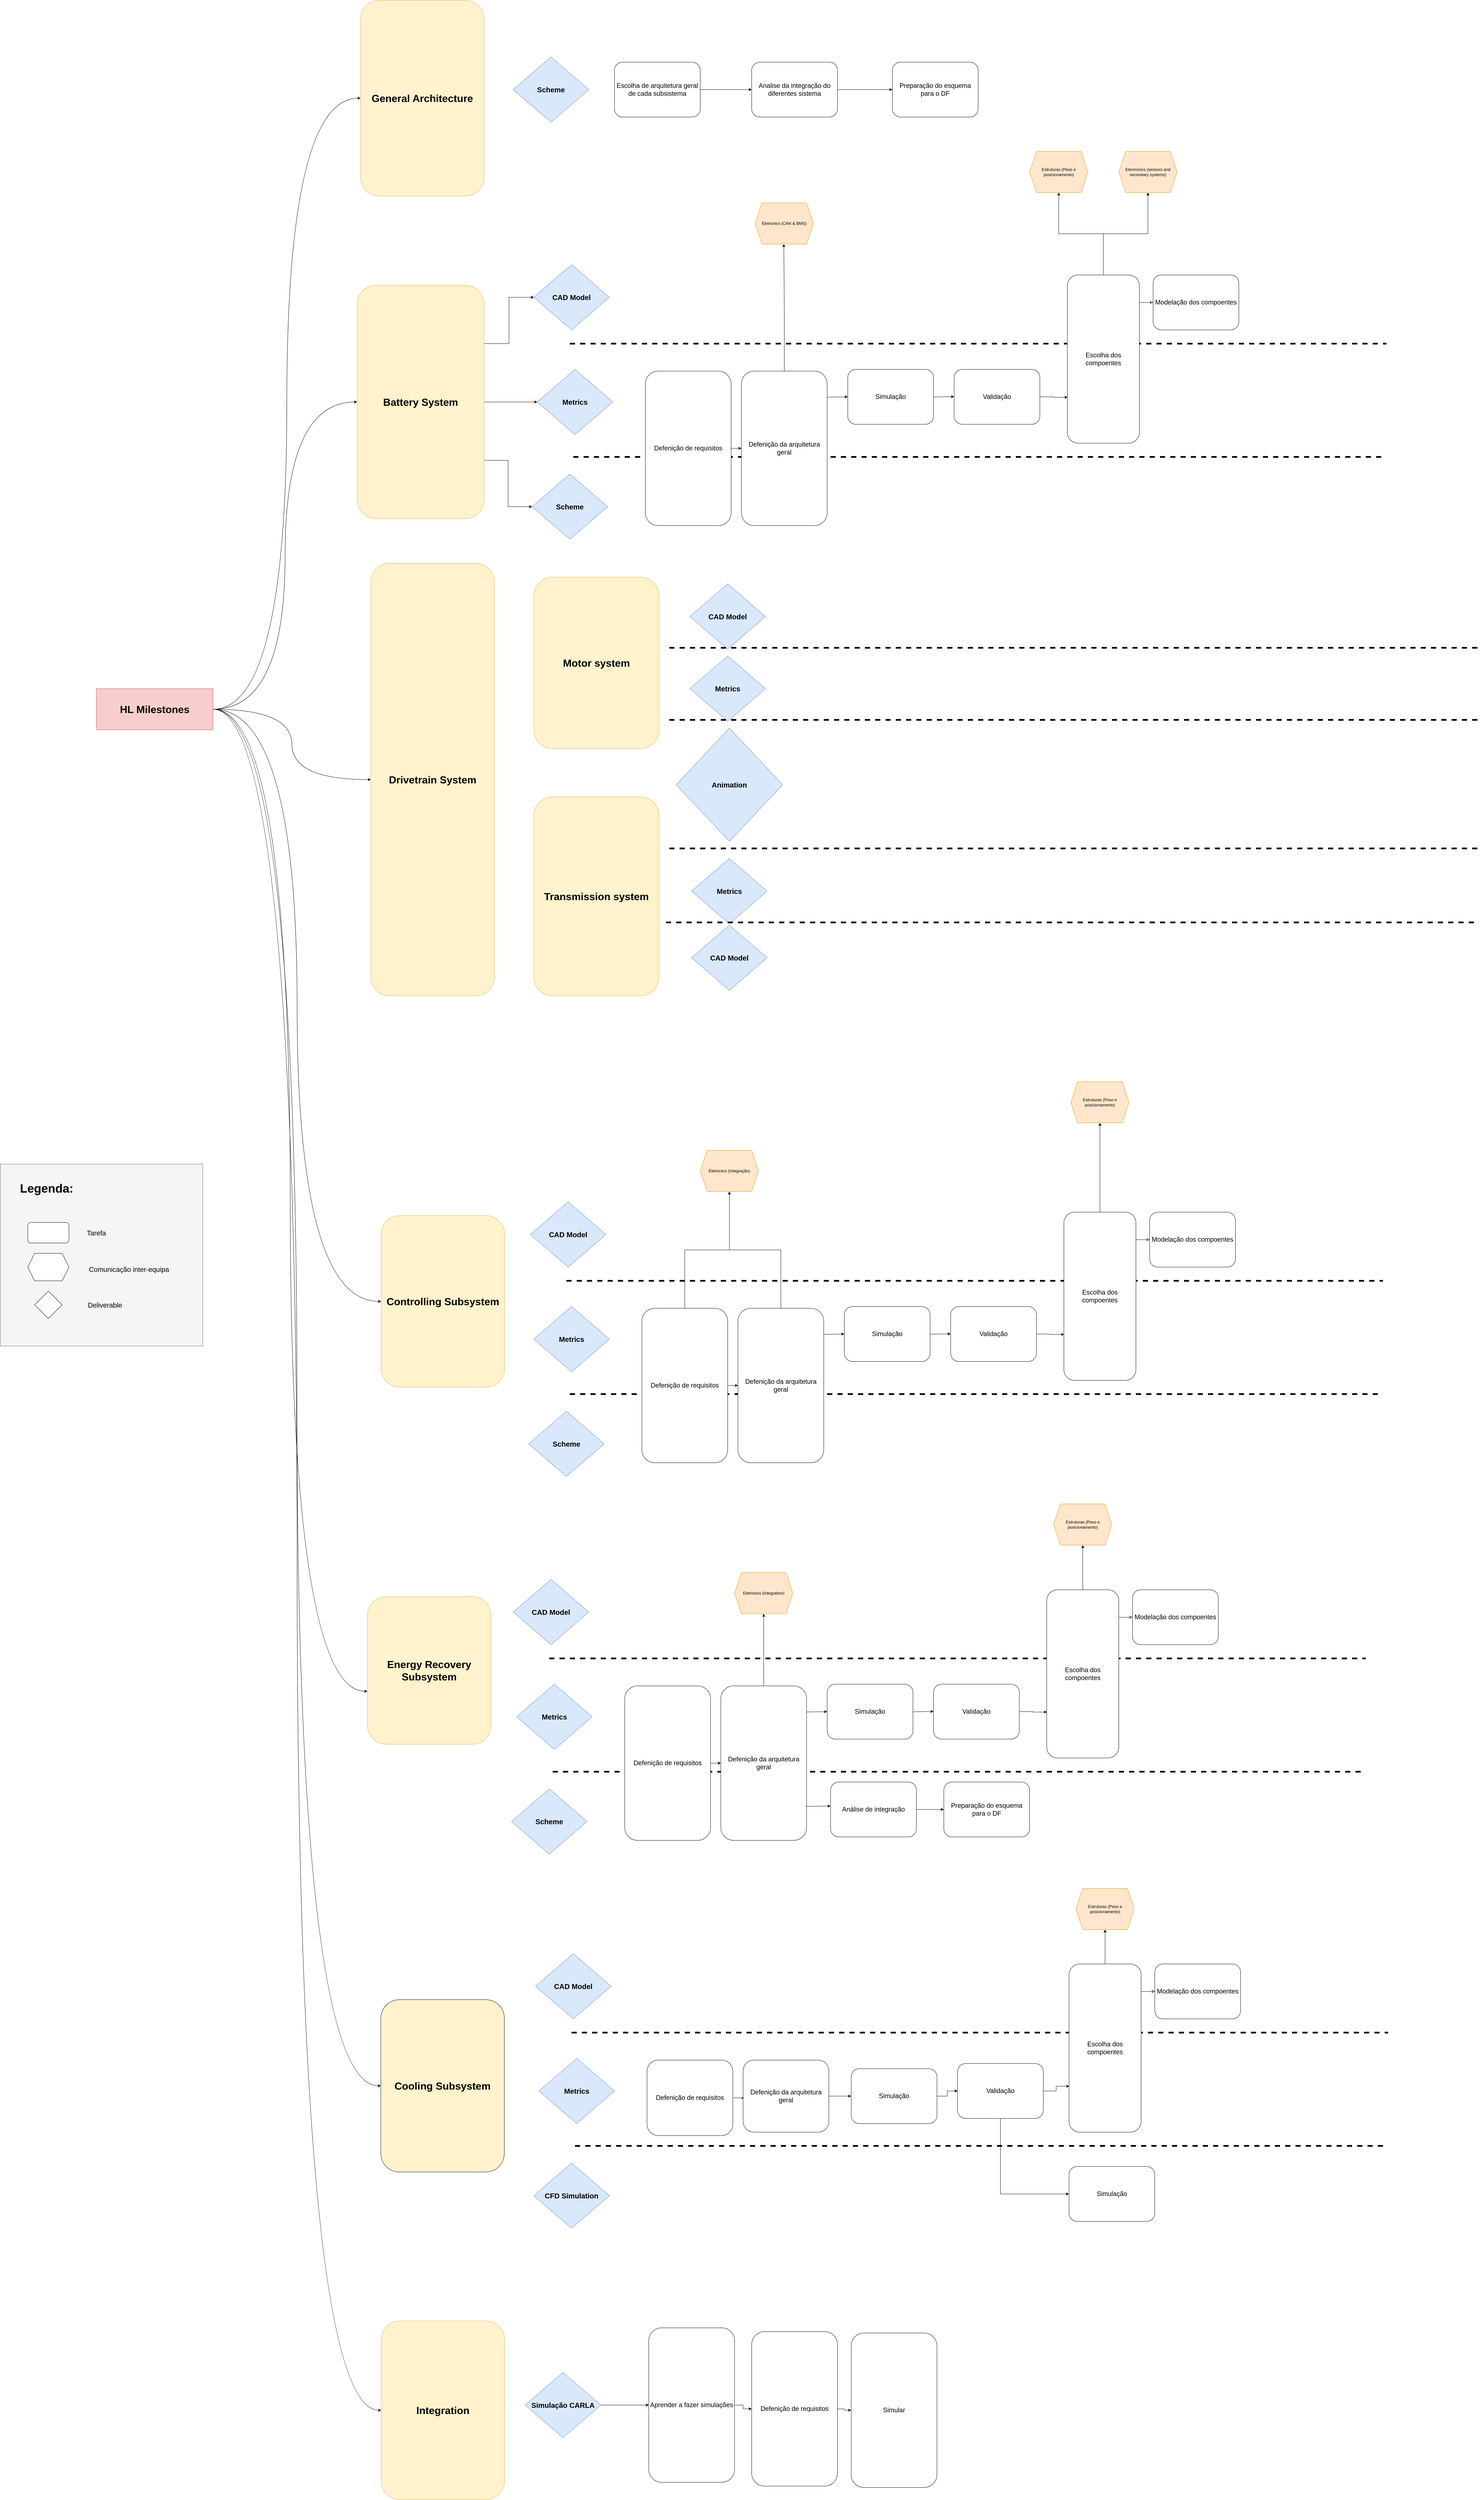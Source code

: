 <mxfile version="28.0.3" pages="2">
  <diagram name="Design_Freeze_Planning" id="UQAMS3ypnw-lzLXExP8G">
    <mxGraphModel dx="2843" dy="3371" grid="1" gridSize="10" guides="1" tooltips="1" connect="1" arrows="1" fold="1" page="1" pageScale="1" pageWidth="1169" pageHeight="827" math="0" shadow="0">
      <root>
        <mxCell id="0" />
        <mxCell id="1" parent="0" />
        <mxCell id="mCMqL1_qYuJohWprYD97-140" value="" style="rounded=0;whiteSpace=wrap;html=1;fillColor=#f5f5f5;fontColor=#333333;strokeColor=#666666;" parent="1" vertex="1">
          <mxGeometry x="60" y="2160" width="590" height="530" as="geometry" />
        </mxCell>
        <mxCell id="mCMqL1_qYuJohWprYD97-116" value="" style="endArrow=none;dashed=1;html=1;rounded=0;strokeWidth=5;" parent="1" edge="1">
          <mxGeometry width="50" height="50" relative="1" as="geometry">
            <mxPoint x="1730" y="100" as="sourcePoint" />
            <mxPoint x="4100" y="100" as="targetPoint" />
          </mxGeometry>
        </mxCell>
        <mxCell id="mCMqL1_qYuJohWprYD97-115" value="" style="endArrow=none;dashed=1;html=1;rounded=0;strokeWidth=5;" parent="1" edge="1">
          <mxGeometry width="50" height="50" relative="1" as="geometry">
            <mxPoint x="1720" y="-230" as="sourcePoint" />
            <mxPoint x="4100" y="-230" as="targetPoint" />
          </mxGeometry>
        </mxCell>
        <mxCell id="mCMqL1_qYuJohWprYD97-74" style="edgeStyle=orthogonalEdgeStyle;rounded=0;orthogonalLoop=1;jettySize=auto;html=1;exitX=1;exitY=0.5;exitDx=0;exitDy=0;curved=1;entryX=0;entryY=0.5;entryDx=0;entryDy=0;" parent="1" source="mCMqL1_qYuJohWprYD97-1" target="mCMqL1_qYuJohWprYD97-75" edge="1">
          <mxGeometry relative="1" as="geometry">
            <mxPoint x="890" y="590" as="targetPoint" />
          </mxGeometry>
        </mxCell>
        <mxCell id="mCMqL1_qYuJohWprYD97-80" style="edgeStyle=orthogonalEdgeStyle;rounded=0;orthogonalLoop=1;jettySize=auto;html=1;exitX=1;exitY=0.5;exitDx=0;exitDy=0;curved=1;entryX=0;entryY=0.5;entryDx=0;entryDy=0;" parent="1" source="mCMqL1_qYuJohWprYD97-1" target="mCMqL1_qYuJohWprYD97-76" edge="1">
          <mxGeometry relative="1" as="geometry" />
        </mxCell>
        <mxCell id="mCMqL1_qYuJohWprYD97-82" style="edgeStyle=orthogonalEdgeStyle;rounded=0;orthogonalLoop=1;jettySize=auto;html=1;exitX=1;exitY=0.5;exitDx=0;exitDy=0;entryX=0;entryY=0.5;entryDx=0;entryDy=0;curved=1;" parent="1" source="mCMqL1_qYuJohWprYD97-1" target="mCMqL1_qYuJohWprYD97-77" edge="1">
          <mxGeometry relative="1" as="geometry" />
        </mxCell>
        <mxCell id="mCMqL1_qYuJohWprYD97-83" style="edgeStyle=orthogonalEdgeStyle;rounded=0;orthogonalLoop=1;jettySize=auto;html=1;exitX=1;exitY=0.5;exitDx=0;exitDy=0;entryX=0;entryY=0.5;entryDx=0;entryDy=0;curved=1;" parent="1" source="mCMqL1_qYuJohWprYD97-1" target="mCMqL1_qYuJohWprYD97-78" edge="1">
          <mxGeometry relative="1" as="geometry" />
        </mxCell>
        <mxCell id="mCMqL1_qYuJohWprYD97-86" style="edgeStyle=orthogonalEdgeStyle;rounded=0;orthogonalLoop=1;jettySize=auto;html=1;exitX=1;exitY=0.5;exitDx=0;exitDy=0;entryX=0;entryY=0.5;entryDx=0;entryDy=0;curved=1;" parent="1" source="mCMqL1_qYuJohWprYD97-1" target="mCMqL1_qYuJohWprYD97-85" edge="1">
          <mxGeometry relative="1" as="geometry" />
        </mxCell>
        <mxCell id="mCMqL1_qYuJohWprYD97-88" style="edgeStyle=orthogonalEdgeStyle;rounded=0;orthogonalLoop=1;jettySize=auto;html=1;exitX=1;exitY=0.5;exitDx=0;exitDy=0;entryX=0;entryY=0.5;entryDx=0;entryDy=0;curved=1;" parent="1" source="mCMqL1_qYuJohWprYD97-1" target="mCMqL1_qYuJohWprYD97-87" edge="1">
          <mxGeometry relative="1" as="geometry" />
        </mxCell>
        <mxCell id="mCMqL1_qYuJohWprYD97-1" value="&lt;b&gt;&lt;font style=&quot;font-size: 30px;&quot;&gt;HL Milestones&lt;/font&gt;&lt;/b&gt;" style="rounded=0;whiteSpace=wrap;html=1;fillColor=#f8cecc;strokeColor=#b85450;" parent="1" vertex="1">
          <mxGeometry x="340" y="775" width="340" height="120" as="geometry" />
        </mxCell>
        <mxCell id="mCMqL1_qYuJohWprYD97-75" value="&lt;b&gt;&lt;font style=&quot;font-size: 30px;&quot;&gt;General Architecture&lt;/font&gt;&lt;/b&gt;" style="rounded=1;whiteSpace=wrap;html=1;fillColor=#fff2cc;strokeColor=#d6b656;" parent="1" vertex="1">
          <mxGeometry x="1110" y="-1230" width="360" height="570" as="geometry" />
        </mxCell>
        <mxCell id="mCMqL1_qYuJohWprYD97-97" style="edgeStyle=orthogonalEdgeStyle;rounded=0;orthogonalLoop=1;jettySize=auto;html=1;exitX=1;exitY=0.25;exitDx=0;exitDy=0;entryX=0;entryY=0.5;entryDx=0;entryDy=0;" parent="1" source="mCMqL1_qYuJohWprYD97-76" target="mCMqL1_qYuJohWprYD97-96" edge="1">
          <mxGeometry relative="1" as="geometry" />
        </mxCell>
        <mxCell id="mCMqL1_qYuJohWprYD97-100" style="edgeStyle=orthogonalEdgeStyle;rounded=0;orthogonalLoop=1;jettySize=auto;html=1;exitX=1;exitY=0.5;exitDx=0;exitDy=0;entryX=0;entryY=0.5;entryDx=0;entryDy=0;" parent="1" source="mCMqL1_qYuJohWprYD97-76" target="mCMqL1_qYuJohWprYD97-98" edge="1">
          <mxGeometry relative="1" as="geometry" />
        </mxCell>
        <mxCell id="mCMqL1_qYuJohWprYD97-102" style="edgeStyle=orthogonalEdgeStyle;rounded=0;orthogonalLoop=1;jettySize=auto;html=1;exitX=1;exitY=0.75;exitDx=0;exitDy=0;entryX=0;entryY=0.5;entryDx=0;entryDy=0;" parent="1" source="mCMqL1_qYuJohWprYD97-76" target="mCMqL1_qYuJohWprYD97-99" edge="1">
          <mxGeometry relative="1" as="geometry" />
        </mxCell>
        <mxCell id="mCMqL1_qYuJohWprYD97-76" value="&lt;b&gt;&lt;font style=&quot;font-size: 30px;&quot;&gt;Battery System&lt;/font&gt;&lt;/b&gt;" style="rounded=1;whiteSpace=wrap;html=1;fillColor=#fff2cc;strokeColor=#d6b656;" parent="1" vertex="1">
          <mxGeometry x="1100" y="-400" width="370" height="680" as="geometry" />
        </mxCell>
        <mxCell id="mCMqL1_qYuJohWprYD97-77" value="&lt;b&gt;&lt;font style=&quot;font-size: 30px;&quot;&gt;Drivetrain System&lt;/font&gt;&lt;/b&gt;" style="rounded=1;whiteSpace=wrap;html=1;fillColor=#fff2cc;strokeColor=#d6b656;" parent="1" vertex="1">
          <mxGeometry x="1140" y="410" width="360" height="1260" as="geometry" />
        </mxCell>
        <mxCell id="mCMqL1_qYuJohWprYD97-78" value="&lt;b&gt;&lt;font style=&quot;font-size: 30px;&quot;&gt;Controlling Subsystem&lt;/font&gt;&lt;/b&gt;" style="rounded=1;whiteSpace=wrap;html=1;fillColor=#fff2cc;strokeColor=#d6b656;" parent="1" vertex="1">
          <mxGeometry x="1170" y="2310" width="360" height="500" as="geometry" />
        </mxCell>
        <mxCell id="mCMqL1_qYuJohWprYD97-79" value="&lt;b&gt;&lt;font style=&quot;font-size: 30px;&quot;&gt;Energy Recovery Subsystem&lt;/font&gt;&lt;/b&gt;" style="rounded=1;whiteSpace=wrap;html=1;fillColor=#fff2cc;strokeColor=#d6b656;" parent="1" vertex="1">
          <mxGeometry x="1130" y="3420" width="360" height="430" as="geometry" />
        </mxCell>
        <mxCell id="mCMqL1_qYuJohWprYD97-84" style="edgeStyle=orthogonalEdgeStyle;rounded=0;orthogonalLoop=1;jettySize=auto;html=1;exitX=1;exitY=0.5;exitDx=0;exitDy=0;entryX=-0.001;entryY=0.641;entryDx=0;entryDy=0;entryPerimeter=0;curved=1;" parent="1" source="mCMqL1_qYuJohWprYD97-1" target="mCMqL1_qYuJohWprYD97-79" edge="1">
          <mxGeometry relative="1" as="geometry" />
        </mxCell>
        <mxCell id="mCMqL1_qYuJohWprYD97-85" value="&lt;b&gt;&lt;font style=&quot;font-size: 30px;&quot;&gt;Cooling Subsystem&lt;/font&gt;&lt;/b&gt;" style="rounded=1;whiteSpace=wrap;html=1;fillColor=#fff2cc;strokeColor=default;" parent="1" vertex="1">
          <mxGeometry x="1169" y="4594" width="360" height="502" as="geometry" />
        </mxCell>
        <mxCell id="mCMqL1_qYuJohWprYD97-87" value="&lt;b&gt;&lt;font style=&quot;font-size: 30px;&quot;&gt;Integration&lt;/font&gt;&lt;/b&gt;" style="rounded=1;whiteSpace=wrap;html=1;fillColor=#fff2cc;strokeColor=#d6b656;" parent="1" vertex="1">
          <mxGeometry x="1170" y="5530" width="360" height="520" as="geometry" />
        </mxCell>
        <mxCell id="mCMqL1_qYuJohWprYD97-103" style="edgeStyle=orthogonalEdgeStyle;rounded=0;orthogonalLoop=1;jettySize=auto;html=1;exitX=1;exitY=0.5;exitDx=0;exitDy=0;entryX=0;entryY=0.5;entryDx=0;entryDy=0;" parent="1" source="mCMqL1_qYuJohWprYD97-93" target="mCMqL1_qYuJohWprYD97-94" edge="1">
          <mxGeometry relative="1" as="geometry" />
        </mxCell>
        <mxCell id="mCMqL1_qYuJohWprYD97-93" value="&lt;font style=&quot;font-size: 19px;&quot;&gt;Escolha de arquitetura geral de cada subsistema&lt;/font&gt;" style="rounded=1;whiteSpace=wrap;html=1;" parent="1" vertex="1">
          <mxGeometry x="1850" y="-1050" width="250" height="160" as="geometry" />
        </mxCell>
        <mxCell id="mCMqL1_qYuJohWprYD97-104" style="edgeStyle=orthogonalEdgeStyle;rounded=0;orthogonalLoop=1;jettySize=auto;html=1;exitX=1;exitY=0.5;exitDx=0;exitDy=0;entryX=0;entryY=0.5;entryDx=0;entryDy=0;" parent="1" source="mCMqL1_qYuJohWprYD97-94" target="mCMqL1_qYuJohWprYD97-95" edge="1">
          <mxGeometry relative="1" as="geometry" />
        </mxCell>
        <mxCell id="mCMqL1_qYuJohWprYD97-94" value="&lt;span style=&quot;font-size: 19px;&quot;&gt;Analise da integração do diferentes sistema&lt;/span&gt;" style="rounded=1;whiteSpace=wrap;html=1;" parent="1" vertex="1">
          <mxGeometry x="2250" y="-1050" width="250" height="160" as="geometry" />
        </mxCell>
        <mxCell id="mCMqL1_qYuJohWprYD97-95" value="&lt;span style=&quot;font-size: 19px;&quot;&gt;Preparação do esquema para o DF&lt;/span&gt;" style="rounded=1;whiteSpace=wrap;html=1;" parent="1" vertex="1">
          <mxGeometry x="2660" y="-1050" width="250" height="160" as="geometry" />
        </mxCell>
        <mxCell id="mCMqL1_qYuJohWprYD97-96" value="&lt;font style=&quot;font-size: 21px;&quot;&gt;&lt;b&gt;CAD Model&lt;/b&gt;&lt;/font&gt;" style="rhombus;whiteSpace=wrap;html=1;fillColor=#dae8fc;strokeColor=#6c8ebf;" parent="1" vertex="1">
          <mxGeometry x="1615" y="-460" width="220" height="190" as="geometry" />
        </mxCell>
        <mxCell id="mCMqL1_qYuJohWprYD97-98" value="&lt;font style=&quot;font-size: 21px;&quot;&gt;&lt;b&gt;Metrics&lt;/b&gt;&lt;/font&gt;" style="rhombus;whiteSpace=wrap;html=1;fillColor=#dae8fc;strokeColor=#6c8ebf;" parent="1" vertex="1">
          <mxGeometry x="1625" y="-155" width="220" height="190" as="geometry" />
        </mxCell>
        <mxCell id="mCMqL1_qYuJohWprYD97-99" value="&lt;font style=&quot;font-size: 21px;&quot;&gt;&lt;b&gt;Scheme&lt;/b&gt;&lt;/font&gt;" style="rhombus;whiteSpace=wrap;html=1;fillColor=#dae8fc;strokeColor=#6c8ebf;" parent="1" vertex="1">
          <mxGeometry x="1610" y="150" width="220" height="190" as="geometry" />
        </mxCell>
        <mxCell id="mCMqL1_qYuJohWprYD97-129" style="edgeStyle=orthogonalEdgeStyle;rounded=0;orthogonalLoop=1;jettySize=auto;html=1;exitX=0.5;exitY=0;exitDx=0;exitDy=0;entryX=0.5;entryY=1;entryDx=0;entryDy=0;" parent="1" source="mCMqL1_qYuJohWprYD97-105" target="mCMqL1_qYuJohWprYD97-130" edge="1">
          <mxGeometry relative="1" as="geometry">
            <mxPoint x="3275.556" y="-660.0" as="targetPoint" />
          </mxGeometry>
        </mxCell>
        <mxCell id="mCMqL1_qYuJohWprYD97-132" style="edgeStyle=orthogonalEdgeStyle;rounded=0;orthogonalLoop=1;jettySize=auto;html=1;exitX=0.5;exitY=0;exitDx=0;exitDy=0;entryX=0.5;entryY=1;entryDx=0;entryDy=0;" parent="1" source="mCMqL1_qYuJohWprYD97-105" target="mCMqL1_qYuJohWprYD97-131" edge="1">
          <mxGeometry relative="1" as="geometry" />
        </mxCell>
        <mxCell id="mCMqL1_qYuJohWprYD97-105" value="&lt;span style=&quot;font-size: 19px;&quot;&gt;Escolha dos compoentes&lt;/span&gt;" style="rounded=1;whiteSpace=wrap;html=1;" parent="1" vertex="1">
          <mxGeometry x="3170" y="-430" width="210" height="490" as="geometry" />
        </mxCell>
        <mxCell id="mCMqL1_qYuJohWprYD97-106" value="&lt;span style=&quot;font-size: 19px;&quot;&gt;Modelação dos compoentes&lt;/span&gt;" style="rounded=1;whiteSpace=wrap;html=1;" parent="1" vertex="1">
          <mxGeometry x="3420" y="-430" width="250" height="160" as="geometry" />
        </mxCell>
        <mxCell id="mCMqL1_qYuJohWprYD97-119" style="edgeStyle=orthogonalEdgeStyle;rounded=0;orthogonalLoop=1;jettySize=auto;html=1;exitX=1;exitY=0.5;exitDx=0;exitDy=0;entryX=0;entryY=0.5;entryDx=0;entryDy=0;" parent="1" source="mCMqL1_qYuJohWprYD97-108" target="mCMqL1_qYuJohWprYD97-110" edge="1">
          <mxGeometry relative="1" as="geometry" />
        </mxCell>
        <mxCell id="mCMqL1_qYuJohWprYD97-108" value="&lt;span style=&quot;font-size: 19px;&quot;&gt;Defenição de requisitos&lt;/span&gt;" style="rounded=1;whiteSpace=wrap;html=1;" parent="1" vertex="1">
          <mxGeometry x="1940" y="-150" width="250" height="450" as="geometry" />
        </mxCell>
        <mxCell id="mCMqL1_qYuJohWprYD97-109" value="&lt;span style=&quot;font-size: 19px;&quot;&gt;Simulação&lt;/span&gt;" style="rounded=1;whiteSpace=wrap;html=1;" parent="1" vertex="1">
          <mxGeometry x="2530" y="-155" width="250" height="160" as="geometry" />
        </mxCell>
        <mxCell id="AMbMgxyxhkGVyK1dn4qJ-1" style="edgeStyle=orthogonalEdgeStyle;rounded=0;orthogonalLoop=1;jettySize=auto;html=1;exitX=0.5;exitY=0;exitDx=0;exitDy=0;" edge="1" parent="1" source="mCMqL1_qYuJohWprYD97-110">
          <mxGeometry relative="1" as="geometry">
            <mxPoint x="2343.667" y="-520" as="targetPoint" />
          </mxGeometry>
        </mxCell>
        <mxCell id="mCMqL1_qYuJohWprYD97-110" value="&lt;span style=&quot;font-size: 19px;&quot;&gt;Defenição da arquitetura geral&lt;/span&gt;" style="rounded=1;whiteSpace=wrap;html=1;" parent="1" vertex="1">
          <mxGeometry x="2220" y="-150" width="250" height="450" as="geometry" />
        </mxCell>
        <mxCell id="mCMqL1_qYuJohWprYD97-111" style="edgeStyle=orthogonalEdgeStyle;rounded=0;orthogonalLoop=1;jettySize=auto;html=1;exitX=0;exitY=0.5;exitDx=0;exitDy=0;entryX=0.998;entryY=0.164;entryDx=0;entryDy=0;entryPerimeter=0;flowAnimation=0;shadow=0;jumpStyle=gap;startArrow=classic;startFill=0;endArrow=none;endFill=0;" parent="1" source="mCMqL1_qYuJohWprYD97-106" target="mCMqL1_qYuJohWprYD97-105" edge="1">
          <mxGeometry relative="1" as="geometry" />
        </mxCell>
        <mxCell id="mCMqL1_qYuJohWprYD97-128" value="" style="edgeStyle=orthogonalEdgeStyle;rounded=0;orthogonalLoop=1;jettySize=auto;html=1;entryX=0.004;entryY=0.727;entryDx=0;entryDy=0;entryPerimeter=0;" parent="1" source="mCMqL1_qYuJohWprYD97-114" target="mCMqL1_qYuJohWprYD97-105" edge="1">
          <mxGeometry relative="1" as="geometry" />
        </mxCell>
        <mxCell id="mCMqL1_qYuJohWprYD97-114" value="&lt;span style=&quot;font-size: 19px;&quot;&gt;Validação&lt;/span&gt;" style="rounded=1;whiteSpace=wrap;html=1;" parent="1" vertex="1">
          <mxGeometry x="2840" y="-155" width="250" height="160" as="geometry" />
        </mxCell>
        <mxCell id="mCMqL1_qYuJohWprYD97-121" value="" style="endArrow=classic;html=1;rounded=0;exitX=0.998;exitY=0.169;exitDx=0;exitDy=0;exitPerimeter=0;entryX=0;entryY=0.5;entryDx=0;entryDy=0;" parent="1" source="mCMqL1_qYuJohWprYD97-110" target="mCMqL1_qYuJohWprYD97-109" edge="1">
          <mxGeometry width="50" height="50" relative="1" as="geometry">
            <mxPoint x="2500" y="-40" as="sourcePoint" />
            <mxPoint x="2550" y="-90" as="targetPoint" />
          </mxGeometry>
        </mxCell>
        <mxCell id="mCMqL1_qYuJohWprYD97-124" value="" style="endArrow=classic;html=1;rounded=0;exitX=0.998;exitY=0.169;exitDx=0;exitDy=0;exitPerimeter=0;entryX=0;entryY=0.5;entryDx=0;entryDy=0;" parent="1" edge="1">
          <mxGeometry width="50" height="50" relative="1" as="geometry">
            <mxPoint x="2780" y="-74.5" as="sourcePoint" />
            <mxPoint x="2840" y="-75.5" as="targetPoint" />
          </mxGeometry>
        </mxCell>
        <mxCell id="mCMqL1_qYuJohWprYD97-130" value="Estruturas (Peso e posicionamento)" style="shape=hexagon;perimeter=hexagonPerimeter2;whiteSpace=wrap;html=1;fixedSize=1;fillColor=#ffe6cc;strokeColor=#d79b00;" parent="1" vertex="1">
          <mxGeometry x="3060" y="-790" width="170" height="120" as="geometry" />
        </mxCell>
        <mxCell id="mCMqL1_qYuJohWprYD97-131" value="Electronics (sensors and secondary systems)" style="shape=hexagon;perimeter=hexagonPerimeter2;whiteSpace=wrap;html=1;fixedSize=1;fillColor=#ffe6cc;strokeColor=#d79b00;" parent="1" vertex="1">
          <mxGeometry x="3320" y="-790" width="170" height="120" as="geometry" />
        </mxCell>
        <mxCell id="mCMqL1_qYuJohWprYD97-133" value="&lt;font style=&quot;font-size: 35px;&quot;&gt;&lt;b style=&quot;&quot;&gt;Legenda:&lt;/b&gt;&lt;/font&gt;" style="text;html=1;align=center;verticalAlign=middle;whiteSpace=wrap;rounded=0;" parent="1" vertex="1">
          <mxGeometry x="100" y="2170" width="190" height="120" as="geometry" />
        </mxCell>
        <mxCell id="mCMqL1_qYuJohWprYD97-134" value="" style="rhombus;whiteSpace=wrap;html=1;" parent="1" vertex="1">
          <mxGeometry x="160" y="2530" width="80" height="80" as="geometry" />
        </mxCell>
        <mxCell id="mCMqL1_qYuJohWprYD97-135" value="" style="shape=hexagon;perimeter=hexagonPerimeter2;whiteSpace=wrap;html=1;fixedSize=1;" parent="1" vertex="1">
          <mxGeometry x="140" y="2420" width="120" height="80" as="geometry" />
        </mxCell>
        <mxCell id="mCMqL1_qYuJohWprYD97-136" value="" style="rounded=1;whiteSpace=wrap;html=1;" parent="1" vertex="1">
          <mxGeometry x="140" y="2330" width="120" height="60" as="geometry" />
        </mxCell>
        <mxCell id="mCMqL1_qYuJohWprYD97-137" value="&lt;font style=&quot;font-size: 20px;&quot;&gt;Tarefa&lt;/font&gt;" style="text;html=1;align=center;verticalAlign=middle;whiteSpace=wrap;rounded=0;" parent="1" vertex="1">
          <mxGeometry x="310" y="2345" width="60" height="30" as="geometry" />
        </mxCell>
        <mxCell id="mCMqL1_qYuJohWprYD97-138" value="&lt;font style=&quot;font-size: 20px;&quot;&gt;Comunicação inter-equipa&lt;/font&gt;" style="text;html=1;align=center;verticalAlign=middle;whiteSpace=wrap;rounded=0;" parent="1" vertex="1">
          <mxGeometry x="300" y="2451" width="270" height="30" as="geometry" />
        </mxCell>
        <mxCell id="mCMqL1_qYuJohWprYD97-139" value="&lt;font style=&quot;font-size: 20px;&quot;&gt;Deliverable&lt;/font&gt;" style="text;html=1;align=center;verticalAlign=middle;whiteSpace=wrap;rounded=0;" parent="1" vertex="1">
          <mxGeometry x="230" y="2555" width="270" height="30" as="geometry" />
        </mxCell>
        <mxCell id="AMbMgxyxhkGVyK1dn4qJ-2" value="Eletronics (CAN &amp;amp; BMS)" style="shape=hexagon;perimeter=hexagonPerimeter2;whiteSpace=wrap;html=1;fixedSize=1;fillColor=#ffe6cc;strokeColor=#d79b00;" vertex="1" parent="1">
          <mxGeometry x="2260" y="-640" width="170" height="120" as="geometry" />
        </mxCell>
        <mxCell id="AMbMgxyxhkGVyK1dn4qJ-3" value="" style="endArrow=none;dashed=1;html=1;rounded=0;strokeWidth=5;" edge="1" parent="1">
          <mxGeometry width="50" height="50" relative="1" as="geometry">
            <mxPoint x="1720" y="2830" as="sourcePoint" />
            <mxPoint x="4090" y="2830" as="targetPoint" />
          </mxGeometry>
        </mxCell>
        <mxCell id="AMbMgxyxhkGVyK1dn4qJ-4" value="" style="endArrow=none;dashed=1;html=1;rounded=0;strokeWidth=5;" edge="1" parent="1">
          <mxGeometry width="50" height="50" relative="1" as="geometry">
            <mxPoint x="1710" y="2500" as="sourcePoint" />
            <mxPoint x="4090" y="2500" as="targetPoint" />
          </mxGeometry>
        </mxCell>
        <mxCell id="AMbMgxyxhkGVyK1dn4qJ-5" value="&lt;font style=&quot;font-size: 21px;&quot;&gt;&lt;b&gt;CAD Model&lt;/b&gt;&lt;/font&gt;" style="rhombus;whiteSpace=wrap;html=1;fillColor=#dae8fc;strokeColor=#6c8ebf;" vertex="1" parent="1">
          <mxGeometry x="1605" y="2270" width="220" height="190" as="geometry" />
        </mxCell>
        <mxCell id="AMbMgxyxhkGVyK1dn4qJ-6" value="&lt;font style=&quot;font-size: 21px;&quot;&gt;&lt;b&gt;Metrics&lt;/b&gt;&lt;/font&gt;" style="rhombus;whiteSpace=wrap;html=1;fillColor=#dae8fc;strokeColor=#6c8ebf;" vertex="1" parent="1">
          <mxGeometry x="1615" y="2575" width="220" height="190" as="geometry" />
        </mxCell>
        <mxCell id="AMbMgxyxhkGVyK1dn4qJ-7" value="&lt;font style=&quot;font-size: 21px;&quot;&gt;&lt;b&gt;Scheme&lt;/b&gt;&lt;/font&gt;" style="rhombus;whiteSpace=wrap;html=1;fillColor=#dae8fc;strokeColor=#6c8ebf;" vertex="1" parent="1">
          <mxGeometry x="1600" y="2880" width="220" height="190" as="geometry" />
        </mxCell>
        <mxCell id="AMbMgxyxhkGVyK1dn4qJ-8" style="edgeStyle=orthogonalEdgeStyle;rounded=0;orthogonalLoop=1;jettySize=auto;html=1;exitX=0.5;exitY=0;exitDx=0;exitDy=0;entryX=0.5;entryY=1;entryDx=0;entryDy=0;" edge="1" parent="1" source="AMbMgxyxhkGVyK1dn4qJ-10" target="AMbMgxyxhkGVyK1dn4qJ-28">
          <mxGeometry relative="1" as="geometry">
            <mxPoint x="3275.556" y="1660.0" as="targetPoint" />
          </mxGeometry>
        </mxCell>
        <mxCell id="AMbMgxyxhkGVyK1dn4qJ-10" value="&lt;span style=&quot;font-size: 19px;&quot;&gt;Escolha dos compoentes&lt;/span&gt;" style="rounded=1;whiteSpace=wrap;html=1;" vertex="1" parent="1">
          <mxGeometry x="3160" y="2300" width="210" height="490" as="geometry" />
        </mxCell>
        <mxCell id="AMbMgxyxhkGVyK1dn4qJ-11" value="&lt;span style=&quot;font-size: 19px;&quot;&gt;Modelação dos compoentes&lt;/span&gt;" style="rounded=1;whiteSpace=wrap;html=1;" vertex="1" parent="1">
          <mxGeometry x="3410" y="2300" width="250" height="160" as="geometry" />
        </mxCell>
        <mxCell id="AMbMgxyxhkGVyK1dn4qJ-13" style="edgeStyle=orthogonalEdgeStyle;rounded=0;orthogonalLoop=1;jettySize=auto;html=1;exitX=1;exitY=0.5;exitDx=0;exitDy=0;entryX=0;entryY=0.5;entryDx=0;entryDy=0;" edge="1" parent="1" source="AMbMgxyxhkGVyK1dn4qJ-14" target="AMbMgxyxhkGVyK1dn4qJ-17">
          <mxGeometry relative="1" as="geometry" />
        </mxCell>
        <mxCell id="AMbMgxyxhkGVyK1dn4qJ-97" style="edgeStyle=orthogonalEdgeStyle;rounded=0;orthogonalLoop=1;jettySize=auto;html=1;exitX=0.5;exitY=0;exitDx=0;exitDy=0;entryX=0.5;entryY=1;entryDx=0;entryDy=0;" edge="1" parent="1" source="AMbMgxyxhkGVyK1dn4qJ-14" target="AMbMgxyxhkGVyK1dn4qJ-30">
          <mxGeometry relative="1" as="geometry" />
        </mxCell>
        <mxCell id="AMbMgxyxhkGVyK1dn4qJ-14" value="&lt;span style=&quot;font-size: 19px;&quot;&gt;Defenição de requisitos&lt;/span&gt;" style="rounded=1;whiteSpace=wrap;html=1;" vertex="1" parent="1">
          <mxGeometry x="1930" y="2580" width="250" height="450" as="geometry" />
        </mxCell>
        <mxCell id="AMbMgxyxhkGVyK1dn4qJ-15" value="&lt;span style=&quot;font-size: 19px;&quot;&gt;Simulação&lt;/span&gt;" style="rounded=1;whiteSpace=wrap;html=1;" vertex="1" parent="1">
          <mxGeometry x="2520" y="2575" width="250" height="160" as="geometry" />
        </mxCell>
        <mxCell id="AMbMgxyxhkGVyK1dn4qJ-16" style="edgeStyle=orthogonalEdgeStyle;rounded=0;orthogonalLoop=1;jettySize=auto;html=1;exitX=0.5;exitY=0;exitDx=0;exitDy=0;entryX=0.5;entryY=1;entryDx=0;entryDy=0;" edge="1" parent="1" source="AMbMgxyxhkGVyK1dn4qJ-17" target="AMbMgxyxhkGVyK1dn4qJ-30">
          <mxGeometry relative="1" as="geometry">
            <mxPoint x="2333.667" y="2210" as="targetPoint" />
          </mxGeometry>
        </mxCell>
        <mxCell id="AMbMgxyxhkGVyK1dn4qJ-17" value="&lt;span style=&quot;font-size: 19px;&quot;&gt;Defenição da arquitetura geral&lt;/span&gt;" style="rounded=1;whiteSpace=wrap;html=1;" vertex="1" parent="1">
          <mxGeometry x="2210" y="2580" width="250" height="450" as="geometry" />
        </mxCell>
        <mxCell id="AMbMgxyxhkGVyK1dn4qJ-18" style="edgeStyle=orthogonalEdgeStyle;rounded=0;orthogonalLoop=1;jettySize=auto;html=1;exitX=0;exitY=0.5;exitDx=0;exitDy=0;entryX=0.998;entryY=0.164;entryDx=0;entryDy=0;entryPerimeter=0;flowAnimation=0;shadow=0;jumpStyle=gap;startArrow=classic;startFill=0;endArrow=none;endFill=0;" edge="1" parent="1" source="AMbMgxyxhkGVyK1dn4qJ-11" target="AMbMgxyxhkGVyK1dn4qJ-10">
          <mxGeometry relative="1" as="geometry" />
        </mxCell>
        <mxCell id="AMbMgxyxhkGVyK1dn4qJ-20" value="" style="edgeStyle=orthogonalEdgeStyle;rounded=0;orthogonalLoop=1;jettySize=auto;html=1;entryX=0.004;entryY=0.727;entryDx=0;entryDy=0;entryPerimeter=0;" edge="1" parent="1" source="AMbMgxyxhkGVyK1dn4qJ-21" target="AMbMgxyxhkGVyK1dn4qJ-10">
          <mxGeometry relative="1" as="geometry" />
        </mxCell>
        <mxCell id="AMbMgxyxhkGVyK1dn4qJ-21" value="&lt;span style=&quot;font-size: 19px;&quot;&gt;Validação&lt;/span&gt;" style="rounded=1;whiteSpace=wrap;html=1;" vertex="1" parent="1">
          <mxGeometry x="2830" y="2575" width="250" height="160" as="geometry" />
        </mxCell>
        <mxCell id="AMbMgxyxhkGVyK1dn4qJ-25" value="" style="endArrow=classic;html=1;rounded=0;exitX=0.998;exitY=0.169;exitDx=0;exitDy=0;exitPerimeter=0;entryX=0;entryY=0.5;entryDx=0;entryDy=0;" edge="1" parent="1" source="AMbMgxyxhkGVyK1dn4qJ-17" target="AMbMgxyxhkGVyK1dn4qJ-15">
          <mxGeometry width="50" height="50" relative="1" as="geometry">
            <mxPoint x="2490" y="2690" as="sourcePoint" />
            <mxPoint x="2540" y="2640" as="targetPoint" />
          </mxGeometry>
        </mxCell>
        <mxCell id="AMbMgxyxhkGVyK1dn4qJ-26" value="" style="endArrow=classic;html=1;rounded=0;exitX=0.998;exitY=0.169;exitDx=0;exitDy=0;exitPerimeter=0;entryX=0;entryY=0.5;entryDx=0;entryDy=0;" edge="1" parent="1">
          <mxGeometry width="50" height="50" relative="1" as="geometry">
            <mxPoint x="2770" y="2655.5" as="sourcePoint" />
            <mxPoint x="2830" y="2654.5" as="targetPoint" />
          </mxGeometry>
        </mxCell>
        <mxCell id="AMbMgxyxhkGVyK1dn4qJ-28" value="Estruturas (Peso e posicionamento)" style="shape=hexagon;perimeter=hexagonPerimeter2;whiteSpace=wrap;html=1;fixedSize=1;fillColor=#ffe6cc;strokeColor=#d79b00;" vertex="1" parent="1">
          <mxGeometry x="3180" y="1920" width="170" height="120" as="geometry" />
        </mxCell>
        <mxCell id="AMbMgxyxhkGVyK1dn4qJ-30" value="Eletronics (Integração)" style="shape=hexagon;perimeter=hexagonPerimeter2;whiteSpace=wrap;html=1;fixedSize=1;fillColor=#ffe6cc;strokeColor=#d79b00;" vertex="1" parent="1">
          <mxGeometry x="2100" y="2120" width="170" height="120" as="geometry" />
        </mxCell>
        <mxCell id="AMbMgxyxhkGVyK1dn4qJ-31" value="" style="endArrow=none;dashed=1;html=1;rounded=0;strokeWidth=5;" edge="1" parent="1">
          <mxGeometry width="50" height="50" relative="1" as="geometry">
            <mxPoint x="1670" y="3930" as="sourcePoint" />
            <mxPoint x="4040" y="3930" as="targetPoint" />
          </mxGeometry>
        </mxCell>
        <mxCell id="AMbMgxyxhkGVyK1dn4qJ-32" value="" style="endArrow=none;dashed=1;html=1;rounded=0;strokeWidth=5;" edge="1" parent="1">
          <mxGeometry width="50" height="50" relative="1" as="geometry">
            <mxPoint x="1660" y="3600" as="sourcePoint" />
            <mxPoint x="4040" y="3600" as="targetPoint" />
          </mxGeometry>
        </mxCell>
        <mxCell id="AMbMgxyxhkGVyK1dn4qJ-33" value="&lt;font style=&quot;font-size: 21px;&quot;&gt;&lt;b&gt;CAD Model&lt;/b&gt;&lt;/font&gt;" style="rhombus;whiteSpace=wrap;html=1;fillColor=#dae8fc;strokeColor=#6c8ebf;" vertex="1" parent="1">
          <mxGeometry x="1555" y="3370" width="220" height="190" as="geometry" />
        </mxCell>
        <mxCell id="AMbMgxyxhkGVyK1dn4qJ-34" value="&lt;font style=&quot;font-size: 21px;&quot;&gt;&lt;b&gt;Metrics&lt;/b&gt;&lt;/font&gt;" style="rhombus;whiteSpace=wrap;html=1;fillColor=#dae8fc;strokeColor=#6c8ebf;" vertex="1" parent="1">
          <mxGeometry x="1565" y="3675" width="220" height="190" as="geometry" />
        </mxCell>
        <mxCell id="AMbMgxyxhkGVyK1dn4qJ-35" value="&lt;font style=&quot;font-size: 21px;&quot;&gt;&lt;b&gt;Scheme&lt;/b&gt;&lt;/font&gt;" style="rhombus;whiteSpace=wrap;html=1;fillColor=#dae8fc;strokeColor=#6c8ebf;" vertex="1" parent="1">
          <mxGeometry x="1550" y="3980" width="220" height="190" as="geometry" />
        </mxCell>
        <mxCell id="AMbMgxyxhkGVyK1dn4qJ-36" style="edgeStyle=orthogonalEdgeStyle;rounded=0;orthogonalLoop=1;jettySize=auto;html=1;exitX=0.5;exitY=0;exitDx=0;exitDy=0;entryX=0.5;entryY=1;entryDx=0;entryDy=0;" edge="1" parent="1" source="AMbMgxyxhkGVyK1dn4qJ-38" target="AMbMgxyxhkGVyK1dn4qJ-56">
          <mxGeometry relative="1" as="geometry">
            <mxPoint x="3215.556" y="3170.0" as="targetPoint" />
          </mxGeometry>
        </mxCell>
        <mxCell id="AMbMgxyxhkGVyK1dn4qJ-38" value="&lt;span style=&quot;font-size: 19px;&quot;&gt;Escolha dos compoentes&lt;/span&gt;" style="rounded=1;whiteSpace=wrap;html=1;" vertex="1" parent="1">
          <mxGeometry x="3110" y="3400" width="210" height="490" as="geometry" />
        </mxCell>
        <mxCell id="AMbMgxyxhkGVyK1dn4qJ-39" value="&lt;span style=&quot;font-size: 19px;&quot;&gt;Modelação dos compoentes&lt;/span&gt;" style="rounded=1;whiteSpace=wrap;html=1;" vertex="1" parent="1">
          <mxGeometry x="3360" y="3400" width="250" height="160" as="geometry" />
        </mxCell>
        <mxCell id="AMbMgxyxhkGVyK1dn4qJ-41" style="edgeStyle=orthogonalEdgeStyle;rounded=0;orthogonalLoop=1;jettySize=auto;html=1;exitX=1;exitY=0.5;exitDx=0;exitDy=0;entryX=0;entryY=0.5;entryDx=0;entryDy=0;" edge="1" parent="1" source="AMbMgxyxhkGVyK1dn4qJ-42" target="AMbMgxyxhkGVyK1dn4qJ-45">
          <mxGeometry relative="1" as="geometry" />
        </mxCell>
        <mxCell id="AMbMgxyxhkGVyK1dn4qJ-42" value="&lt;span style=&quot;font-size: 19px;&quot;&gt;Defenição de requisitos&lt;/span&gt;" style="rounded=1;whiteSpace=wrap;html=1;" vertex="1" parent="1">
          <mxGeometry x="1880" y="3680" width="250" height="450" as="geometry" />
        </mxCell>
        <mxCell id="AMbMgxyxhkGVyK1dn4qJ-43" value="&lt;span style=&quot;font-size: 19px;&quot;&gt;Simulação&lt;/span&gt;" style="rounded=1;whiteSpace=wrap;html=1;" vertex="1" parent="1">
          <mxGeometry x="2470" y="3675" width="250" height="160" as="geometry" />
        </mxCell>
        <mxCell id="AMbMgxyxhkGVyK1dn4qJ-44" style="edgeStyle=orthogonalEdgeStyle;rounded=0;orthogonalLoop=1;jettySize=auto;html=1;exitX=0.5;exitY=0;exitDx=0;exitDy=0;entryX=0.5;entryY=1;entryDx=0;entryDy=0;" edge="1" parent="1" source="AMbMgxyxhkGVyK1dn4qJ-45" target="AMbMgxyxhkGVyK1dn4qJ-58">
          <mxGeometry relative="1" as="geometry">
            <mxPoint x="2283.667" y="3310" as="targetPoint" />
          </mxGeometry>
        </mxCell>
        <mxCell id="AMbMgxyxhkGVyK1dn4qJ-45" value="&lt;span style=&quot;font-size: 19px;&quot;&gt;Defenição da arquitetura geral&lt;/span&gt;" style="rounded=1;whiteSpace=wrap;html=1;" vertex="1" parent="1">
          <mxGeometry x="2160" y="3680" width="250" height="450" as="geometry" />
        </mxCell>
        <mxCell id="AMbMgxyxhkGVyK1dn4qJ-46" style="edgeStyle=orthogonalEdgeStyle;rounded=0;orthogonalLoop=1;jettySize=auto;html=1;exitX=0;exitY=0.5;exitDx=0;exitDy=0;entryX=0.998;entryY=0.164;entryDx=0;entryDy=0;entryPerimeter=0;flowAnimation=0;shadow=0;jumpStyle=gap;startArrow=classic;startFill=0;endArrow=none;endFill=0;" edge="1" parent="1" source="AMbMgxyxhkGVyK1dn4qJ-39" target="AMbMgxyxhkGVyK1dn4qJ-38">
          <mxGeometry relative="1" as="geometry" />
        </mxCell>
        <mxCell id="AMbMgxyxhkGVyK1dn4qJ-48" value="" style="edgeStyle=orthogonalEdgeStyle;rounded=0;orthogonalLoop=1;jettySize=auto;html=1;entryX=0.004;entryY=0.727;entryDx=0;entryDy=0;entryPerimeter=0;" edge="1" parent="1" source="AMbMgxyxhkGVyK1dn4qJ-49" target="AMbMgxyxhkGVyK1dn4qJ-38">
          <mxGeometry relative="1" as="geometry" />
        </mxCell>
        <mxCell id="AMbMgxyxhkGVyK1dn4qJ-49" value="&lt;span style=&quot;font-size: 19px;&quot;&gt;Validação&lt;/span&gt;" style="rounded=1;whiteSpace=wrap;html=1;" vertex="1" parent="1">
          <mxGeometry x="2780" y="3675" width="250" height="160" as="geometry" />
        </mxCell>
        <mxCell id="AMbMgxyxhkGVyK1dn4qJ-50" value="" style="edgeStyle=orthogonalEdgeStyle;rounded=0;orthogonalLoop=1;jettySize=auto;html=1;" edge="1" parent="1" source="AMbMgxyxhkGVyK1dn4qJ-51" target="AMbMgxyxhkGVyK1dn4qJ-52">
          <mxGeometry relative="1" as="geometry" />
        </mxCell>
        <mxCell id="AMbMgxyxhkGVyK1dn4qJ-51" value="&lt;span style=&quot;font-size: 19px;&quot;&gt;Análise de integração&lt;/span&gt;" style="rounded=1;whiteSpace=wrap;html=1;" vertex="1" parent="1">
          <mxGeometry x="2480" y="3960" width="250" height="160" as="geometry" />
        </mxCell>
        <mxCell id="AMbMgxyxhkGVyK1dn4qJ-52" value="&lt;span style=&quot;font-size: 19px;&quot;&gt;Preparação do esquema para o DF&lt;/span&gt;" style="rounded=1;whiteSpace=wrap;html=1;" vertex="1" parent="1">
          <mxGeometry x="2810" y="3960" width="250" height="160" as="geometry" />
        </mxCell>
        <mxCell id="AMbMgxyxhkGVyK1dn4qJ-53" value="" style="endArrow=classic;html=1;rounded=0;exitX=0.998;exitY=0.169;exitDx=0;exitDy=0;exitPerimeter=0;entryX=0;entryY=0.5;entryDx=0;entryDy=0;" edge="1" parent="1" source="AMbMgxyxhkGVyK1dn4qJ-45" target="AMbMgxyxhkGVyK1dn4qJ-43">
          <mxGeometry width="50" height="50" relative="1" as="geometry">
            <mxPoint x="2440" y="3790" as="sourcePoint" />
            <mxPoint x="2490" y="3740" as="targetPoint" />
          </mxGeometry>
        </mxCell>
        <mxCell id="AMbMgxyxhkGVyK1dn4qJ-54" value="" style="endArrow=classic;html=1;rounded=0;exitX=0.998;exitY=0.169;exitDx=0;exitDy=0;exitPerimeter=0;entryX=0;entryY=0.5;entryDx=0;entryDy=0;" edge="1" parent="1">
          <mxGeometry width="50" height="50" relative="1" as="geometry">
            <mxPoint x="2720" y="3755.5" as="sourcePoint" />
            <mxPoint x="2780" y="3754.5" as="targetPoint" />
          </mxGeometry>
        </mxCell>
        <mxCell id="AMbMgxyxhkGVyK1dn4qJ-55" value="" style="endArrow=classic;html=1;rounded=0;exitX=0.991;exitY=0.78;exitDx=0;exitDy=0;exitPerimeter=0;entryX=0;entryY=0.5;entryDx=0;entryDy=0;" edge="1" parent="1" source="AMbMgxyxhkGVyK1dn4qJ-45">
          <mxGeometry width="50" height="50" relative="1" as="geometry">
            <mxPoint x="2420" y="4031" as="sourcePoint" />
            <mxPoint x="2480" y="4030" as="targetPoint" />
          </mxGeometry>
        </mxCell>
        <mxCell id="AMbMgxyxhkGVyK1dn4qJ-56" value="Estruturas (Peso e posicionamento)" style="shape=hexagon;perimeter=hexagonPerimeter2;whiteSpace=wrap;html=1;fixedSize=1;fillColor=#ffe6cc;strokeColor=#d79b00;" vertex="1" parent="1">
          <mxGeometry x="3130" y="3150" width="170" height="120" as="geometry" />
        </mxCell>
        <mxCell id="AMbMgxyxhkGVyK1dn4qJ-58" value="Eletronics (Integration)" style="shape=hexagon;perimeter=hexagonPerimeter2;whiteSpace=wrap;html=1;fixedSize=1;fillColor=#ffe6cc;strokeColor=#d79b00;" vertex="1" parent="1">
          <mxGeometry x="2200" y="3350" width="170" height="120" as="geometry" />
        </mxCell>
        <mxCell id="AMbMgxyxhkGVyK1dn4qJ-59" value="" style="endArrow=none;dashed=1;html=1;rounded=0;strokeWidth=5;" edge="1" parent="1">
          <mxGeometry width="50" height="50" relative="1" as="geometry">
            <mxPoint x="1735" y="5020" as="sourcePoint" />
            <mxPoint x="4105" y="5020" as="targetPoint" />
          </mxGeometry>
        </mxCell>
        <mxCell id="AMbMgxyxhkGVyK1dn4qJ-60" value="" style="endArrow=none;dashed=1;html=1;rounded=0;strokeWidth=5;" edge="1" parent="1">
          <mxGeometry width="50" height="50" relative="1" as="geometry">
            <mxPoint x="1725" y="4690" as="sourcePoint" />
            <mxPoint x="4105" y="4690" as="targetPoint" />
          </mxGeometry>
        </mxCell>
        <mxCell id="AMbMgxyxhkGVyK1dn4qJ-61" value="&lt;font style=&quot;font-size: 21px;&quot;&gt;&lt;b&gt;CAD Model&lt;/b&gt;&lt;/font&gt;" style="rhombus;whiteSpace=wrap;html=1;fillColor=#dae8fc;strokeColor=#6c8ebf;" vertex="1" parent="1">
          <mxGeometry x="1620" y="4460" width="220" height="190" as="geometry" />
        </mxCell>
        <mxCell id="AMbMgxyxhkGVyK1dn4qJ-62" value="&lt;font style=&quot;font-size: 21px;&quot;&gt;&lt;b&gt;Metrics&lt;/b&gt;&lt;/font&gt;" style="rhombus;whiteSpace=wrap;html=1;fillColor=#dae8fc;strokeColor=#6c8ebf;" vertex="1" parent="1">
          <mxGeometry x="1630" y="4765" width="220" height="190" as="geometry" />
        </mxCell>
        <mxCell id="AMbMgxyxhkGVyK1dn4qJ-63" value="&lt;font style=&quot;font-size: 21px;&quot;&gt;&lt;b&gt;CFD Simulation&lt;/b&gt;&lt;/font&gt;" style="rhombus;whiteSpace=wrap;html=1;fillColor=#dae8fc;strokeColor=#6c8ebf;" vertex="1" parent="1">
          <mxGeometry x="1615" y="5070" width="220" height="190" as="geometry" />
        </mxCell>
        <mxCell id="AMbMgxyxhkGVyK1dn4qJ-64" style="edgeStyle=orthogonalEdgeStyle;rounded=0;orthogonalLoop=1;jettySize=auto;html=1;exitX=0.5;exitY=0;exitDx=0;exitDy=0;entryX=0.5;entryY=1;entryDx=0;entryDy=0;" edge="1" parent="1" source="AMbMgxyxhkGVyK1dn4qJ-66" target="AMbMgxyxhkGVyK1dn4qJ-84">
          <mxGeometry relative="1" as="geometry">
            <mxPoint x="3280.556" y="4260" as="targetPoint" />
          </mxGeometry>
        </mxCell>
        <mxCell id="AMbMgxyxhkGVyK1dn4qJ-66" value="&lt;span style=&quot;font-size: 19px;&quot;&gt;Escolha dos compoentes&lt;/span&gt;" style="rounded=1;whiteSpace=wrap;html=1;" vertex="1" parent="1">
          <mxGeometry x="3175" y="4490" width="210" height="490" as="geometry" />
        </mxCell>
        <mxCell id="AMbMgxyxhkGVyK1dn4qJ-67" value="&lt;span style=&quot;font-size: 19px;&quot;&gt;Modelação dos compoentes&lt;/span&gt;" style="rounded=1;whiteSpace=wrap;html=1;" vertex="1" parent="1">
          <mxGeometry x="3425" y="4490" width="250" height="160" as="geometry" />
        </mxCell>
        <mxCell id="AMbMgxyxhkGVyK1dn4qJ-69" style="edgeStyle=orthogonalEdgeStyle;rounded=0;orthogonalLoop=1;jettySize=auto;html=1;exitX=1;exitY=0.5;exitDx=0;exitDy=0;entryX=0;entryY=0.5;entryDx=0;entryDy=0;" edge="1" parent="1" source="AMbMgxyxhkGVyK1dn4qJ-70" target="AMbMgxyxhkGVyK1dn4qJ-73">
          <mxGeometry relative="1" as="geometry" />
        </mxCell>
        <mxCell id="AMbMgxyxhkGVyK1dn4qJ-70" value="&lt;span style=&quot;font-size: 19px;&quot;&gt;Defenição de requisitos&lt;/span&gt;" style="rounded=1;whiteSpace=wrap;html=1;" vertex="1" parent="1">
          <mxGeometry x="1945" y="4770" width="250" height="220" as="geometry" />
        </mxCell>
        <mxCell id="Ij_HWtQVAq4wNA9iNitd-8" style="edgeStyle=orthogonalEdgeStyle;rounded=0;orthogonalLoop=1;jettySize=auto;html=1;exitX=1;exitY=0.5;exitDx=0;exitDy=0;entryX=0;entryY=0.5;entryDx=0;entryDy=0;" edge="1" parent="1" source="AMbMgxyxhkGVyK1dn4qJ-71" target="AMbMgxyxhkGVyK1dn4qJ-77">
          <mxGeometry relative="1" as="geometry" />
        </mxCell>
        <mxCell id="AMbMgxyxhkGVyK1dn4qJ-71" value="&lt;span style=&quot;font-size: 19px;&quot;&gt;Simulação&lt;/span&gt;" style="rounded=1;whiteSpace=wrap;html=1;" vertex="1" parent="1">
          <mxGeometry x="2540" y="4795" width="250" height="160" as="geometry" />
        </mxCell>
        <mxCell id="Ij_HWtQVAq4wNA9iNitd-7" value="" style="edgeStyle=orthogonalEdgeStyle;rounded=0;orthogonalLoop=1;jettySize=auto;html=1;" edge="1" parent="1" source="AMbMgxyxhkGVyK1dn4qJ-73" target="AMbMgxyxhkGVyK1dn4qJ-71">
          <mxGeometry relative="1" as="geometry" />
        </mxCell>
        <mxCell id="AMbMgxyxhkGVyK1dn4qJ-73" value="&lt;span style=&quot;font-size: 19px;&quot;&gt;Defenição da arquitetura geral&lt;/span&gt;" style="rounded=1;whiteSpace=wrap;html=1;" vertex="1" parent="1">
          <mxGeometry x="2225" y="4770" width="250" height="210" as="geometry" />
        </mxCell>
        <mxCell id="AMbMgxyxhkGVyK1dn4qJ-74" style="edgeStyle=orthogonalEdgeStyle;rounded=0;orthogonalLoop=1;jettySize=auto;html=1;exitX=0;exitY=0.5;exitDx=0;exitDy=0;entryX=0.998;entryY=0.164;entryDx=0;entryDy=0;entryPerimeter=0;flowAnimation=0;shadow=0;jumpStyle=gap;startArrow=classic;startFill=0;endArrow=none;endFill=0;" edge="1" parent="1" source="AMbMgxyxhkGVyK1dn4qJ-67" target="AMbMgxyxhkGVyK1dn4qJ-66">
          <mxGeometry relative="1" as="geometry" />
        </mxCell>
        <mxCell id="AMbMgxyxhkGVyK1dn4qJ-76" value="" style="edgeStyle=orthogonalEdgeStyle;rounded=0;orthogonalLoop=1;jettySize=auto;html=1;entryX=0.004;entryY=0.727;entryDx=0;entryDy=0;entryPerimeter=0;" edge="1" parent="1" source="AMbMgxyxhkGVyK1dn4qJ-77" target="AMbMgxyxhkGVyK1dn4qJ-66">
          <mxGeometry relative="1" as="geometry" />
        </mxCell>
        <mxCell id="Ij_HWtQVAq4wNA9iNitd-6" style="edgeStyle=orthogonalEdgeStyle;rounded=0;orthogonalLoop=1;jettySize=auto;html=1;exitX=0.5;exitY=1;exitDx=0;exitDy=0;entryX=0;entryY=0.5;entryDx=0;entryDy=0;" edge="1" parent="1" source="AMbMgxyxhkGVyK1dn4qJ-77" target="Ij_HWtQVAq4wNA9iNitd-5">
          <mxGeometry relative="1" as="geometry" />
        </mxCell>
        <mxCell id="AMbMgxyxhkGVyK1dn4qJ-77" value="&lt;span style=&quot;font-size: 19px;&quot;&gt;Validação&lt;/span&gt;" style="rounded=1;whiteSpace=wrap;html=1;" vertex="1" parent="1">
          <mxGeometry x="2850" y="4780" width="250" height="160" as="geometry" />
        </mxCell>
        <mxCell id="AMbMgxyxhkGVyK1dn4qJ-84" value="Estruturas (Peso e posicionamento)" style="shape=hexagon;perimeter=hexagonPerimeter2;whiteSpace=wrap;html=1;fixedSize=1;fillColor=#ffe6cc;strokeColor=#d79b00;" vertex="1" parent="1">
          <mxGeometry x="3195" y="4270" width="170" height="120" as="geometry" />
        </mxCell>
        <mxCell id="Ij_HWtQVAq4wNA9iNitd-3" value="" style="edgeStyle=orthogonalEdgeStyle;rounded=0;orthogonalLoop=1;jettySize=auto;html=1;" edge="1" parent="1" source="AMbMgxyxhkGVyK1dn4qJ-87" target="AMbMgxyxhkGVyK1dn4qJ-88">
          <mxGeometry relative="1" as="geometry" />
        </mxCell>
        <mxCell id="AMbMgxyxhkGVyK1dn4qJ-87" value="&lt;span style=&quot;font-size: 19px;&quot;&gt;Aprender a fazer simulações&lt;/span&gt;" style="rounded=1;whiteSpace=wrap;html=1;" vertex="1" parent="1">
          <mxGeometry x="1950" y="5550" width="250" height="450" as="geometry" />
        </mxCell>
        <mxCell id="Ij_HWtQVAq4wNA9iNitd-4" value="" style="edgeStyle=orthogonalEdgeStyle;rounded=0;orthogonalLoop=1;jettySize=auto;html=1;" edge="1" parent="1" source="AMbMgxyxhkGVyK1dn4qJ-88" target="AMbMgxyxhkGVyK1dn4qJ-89">
          <mxGeometry relative="1" as="geometry" />
        </mxCell>
        <mxCell id="AMbMgxyxhkGVyK1dn4qJ-88" value="&lt;span style=&quot;font-size: 19px;&quot;&gt;Defenição de requisitos&lt;/span&gt;" style="rounded=1;whiteSpace=wrap;html=1;" vertex="1" parent="1">
          <mxGeometry x="2250" y="5561" width="250" height="450" as="geometry" />
        </mxCell>
        <mxCell id="AMbMgxyxhkGVyK1dn4qJ-89" value="&lt;span style=&quot;font-size: 19px;&quot;&gt;Simular&lt;/span&gt;" style="rounded=1;whiteSpace=wrap;html=1;" vertex="1" parent="1">
          <mxGeometry x="2540" y="5565" width="250" height="450" as="geometry" />
        </mxCell>
        <mxCell id="AMbMgxyxhkGVyK1dn4qJ-90" value="&lt;b&gt;&lt;font style=&quot;font-size: 30px;&quot;&gt;Motor system&lt;/font&gt;&lt;/b&gt;" style="rounded=1;whiteSpace=wrap;html=1;fillColor=#fff2cc;strokeColor=#d6b656;" vertex="1" parent="1">
          <mxGeometry x="1615" y="450" width="365" height="500" as="geometry" />
        </mxCell>
        <mxCell id="AMbMgxyxhkGVyK1dn4qJ-91" value="&lt;b&gt;&lt;font style=&quot;font-size: 30px;&quot;&gt;Transmission system&lt;/font&gt;&lt;/b&gt;" style="rounded=1;whiteSpace=wrap;html=1;fillColor=#fff2cc;strokeColor=#d6b656;" vertex="1" parent="1">
          <mxGeometry x="1615" y="1090" width="365" height="580" as="geometry" />
        </mxCell>
        <mxCell id="AMbMgxyxhkGVyK1dn4qJ-92" value="&lt;font style=&quot;font-size: 21px;&quot;&gt;&lt;b&gt;CAD Model&lt;/b&gt;&lt;/font&gt;" style="rhombus;whiteSpace=wrap;html=1;fillColor=#dae8fc;strokeColor=#6c8ebf;" vertex="1" parent="1">
          <mxGeometry x="2070" y="470" width="220" height="190" as="geometry" />
        </mxCell>
        <mxCell id="AMbMgxyxhkGVyK1dn4qJ-93" value="&lt;font style=&quot;font-size: 21px;&quot;&gt;&lt;b&gt;Metrics&lt;/b&gt;&lt;/font&gt;" style="rhombus;whiteSpace=wrap;html=1;fillColor=#dae8fc;strokeColor=#6c8ebf;" vertex="1" parent="1">
          <mxGeometry x="2070" y="680" width="220" height="190" as="geometry" />
        </mxCell>
        <mxCell id="AMbMgxyxhkGVyK1dn4qJ-94" value="&lt;font style=&quot;font-size: 21px;&quot;&gt;&lt;b&gt;Animation&lt;/b&gt;&lt;/font&gt;" style="rhombus;whiteSpace=wrap;html=1;fillColor=#dae8fc;strokeColor=#6c8ebf;" vertex="1" parent="1">
          <mxGeometry x="2030" y="890" width="310" height="330" as="geometry" />
        </mxCell>
        <mxCell id="AMbMgxyxhkGVyK1dn4qJ-95" value="&lt;font style=&quot;font-size: 21px;&quot;&gt;&lt;b&gt;Metrics&lt;/b&gt;&lt;/font&gt;" style="rhombus;whiteSpace=wrap;html=1;fillColor=#dae8fc;strokeColor=#6c8ebf;" vertex="1" parent="1">
          <mxGeometry x="2075" y="1270" width="220" height="190" as="geometry" />
        </mxCell>
        <mxCell id="AMbMgxyxhkGVyK1dn4qJ-96" value="&lt;font style=&quot;font-size: 21px;&quot;&gt;&lt;b&gt;CAD Model&lt;/b&gt;&lt;/font&gt;" style="rhombus;whiteSpace=wrap;html=1;fillColor=#dae8fc;strokeColor=#6c8ebf;" vertex="1" parent="1">
          <mxGeometry x="2075" y="1464" width="220" height="190" as="geometry" />
        </mxCell>
        <mxCell id="Ij_HWtQVAq4wNA9iNitd-2" style="edgeStyle=orthogonalEdgeStyle;rounded=0;orthogonalLoop=1;jettySize=auto;html=1;exitX=1;exitY=0.5;exitDx=0;exitDy=0;" edge="1" parent="1" source="Ij_HWtQVAq4wNA9iNitd-1" target="AMbMgxyxhkGVyK1dn4qJ-87">
          <mxGeometry relative="1" as="geometry" />
        </mxCell>
        <mxCell id="Ij_HWtQVAq4wNA9iNitd-1" value="&lt;font style=&quot;font-size: 21px;&quot;&gt;&lt;b&gt;Simulação CARLA&lt;/b&gt;&lt;/font&gt;" style="rhombus;whiteSpace=wrap;html=1;fillColor=#dae8fc;strokeColor=#6c8ebf;" vertex="1" parent="1">
          <mxGeometry x="1590" y="5680" width="220" height="190" as="geometry" />
        </mxCell>
        <mxCell id="Ij_HWtQVAq4wNA9iNitd-5" value="&lt;span style=&quot;font-size: 19px;&quot;&gt;Simulação&lt;/span&gt;" style="rounded=1;whiteSpace=wrap;html=1;" vertex="1" parent="1">
          <mxGeometry x="3175" y="5080" width="250" height="160" as="geometry" />
        </mxCell>
        <mxCell id="Ij_HWtQVAq4wNA9iNitd-9" value="&lt;font style=&quot;font-size: 21px;&quot;&gt;&lt;b&gt;Scheme&lt;/b&gt;&lt;/font&gt;" style="rhombus;whiteSpace=wrap;html=1;fillColor=#dae8fc;strokeColor=#6c8ebf;" vertex="1" parent="1">
          <mxGeometry x="1555" y="-1065" width="220" height="190" as="geometry" />
        </mxCell>
        <mxCell id="Ij_HWtQVAq4wNA9iNitd-12" value="" style="endArrow=none;dashed=1;html=1;rounded=0;strokeWidth=5;" edge="1" parent="1">
          <mxGeometry width="50" height="50" relative="1" as="geometry">
            <mxPoint x="2010" y="656" as="sourcePoint" />
            <mxPoint x="4380" y="656" as="targetPoint" />
          </mxGeometry>
        </mxCell>
        <mxCell id="Ij_HWtQVAq4wNA9iNitd-13" value="" style="endArrow=none;dashed=1;html=1;rounded=0;strokeWidth=5;" edge="1" parent="1">
          <mxGeometry width="50" height="50" relative="1" as="geometry">
            <mxPoint x="2010" y="866" as="sourcePoint" />
            <mxPoint x="4380" y="866" as="targetPoint" />
          </mxGeometry>
        </mxCell>
        <mxCell id="Ij_HWtQVAq4wNA9iNitd-14" value="" style="endArrow=none;dashed=1;html=1;rounded=0;strokeWidth=5;" edge="1" parent="1">
          <mxGeometry width="50" height="50" relative="1" as="geometry">
            <mxPoint x="2010" y="1240.5" as="sourcePoint" />
            <mxPoint x="4380" y="1240.5" as="targetPoint" />
          </mxGeometry>
        </mxCell>
        <mxCell id="Ij_HWtQVAq4wNA9iNitd-15" value="" style="endArrow=none;dashed=1;html=1;rounded=0;strokeWidth=5;" edge="1" parent="1">
          <mxGeometry width="50" height="50" relative="1" as="geometry">
            <mxPoint x="2000" y="1456" as="sourcePoint" />
            <mxPoint x="4370" y="1456" as="targetPoint" />
          </mxGeometry>
        </mxCell>
      </root>
    </mxGraphModel>
  </diagram>
  <diagram id="NfJSvdaC7F7plTXZ3lEz" name="Página-2">
    <mxGraphModel grid="1" page="1" gridSize="10" guides="1" tooltips="1" connect="1" arrows="1" fold="1" pageScale="1" pageWidth="1169" pageHeight="827" math="0" shadow="0">
      <root>
        <mxCell id="0" />
        <mxCell id="1" parent="0" />
      </root>
    </mxGraphModel>
  </diagram>
</mxfile>
